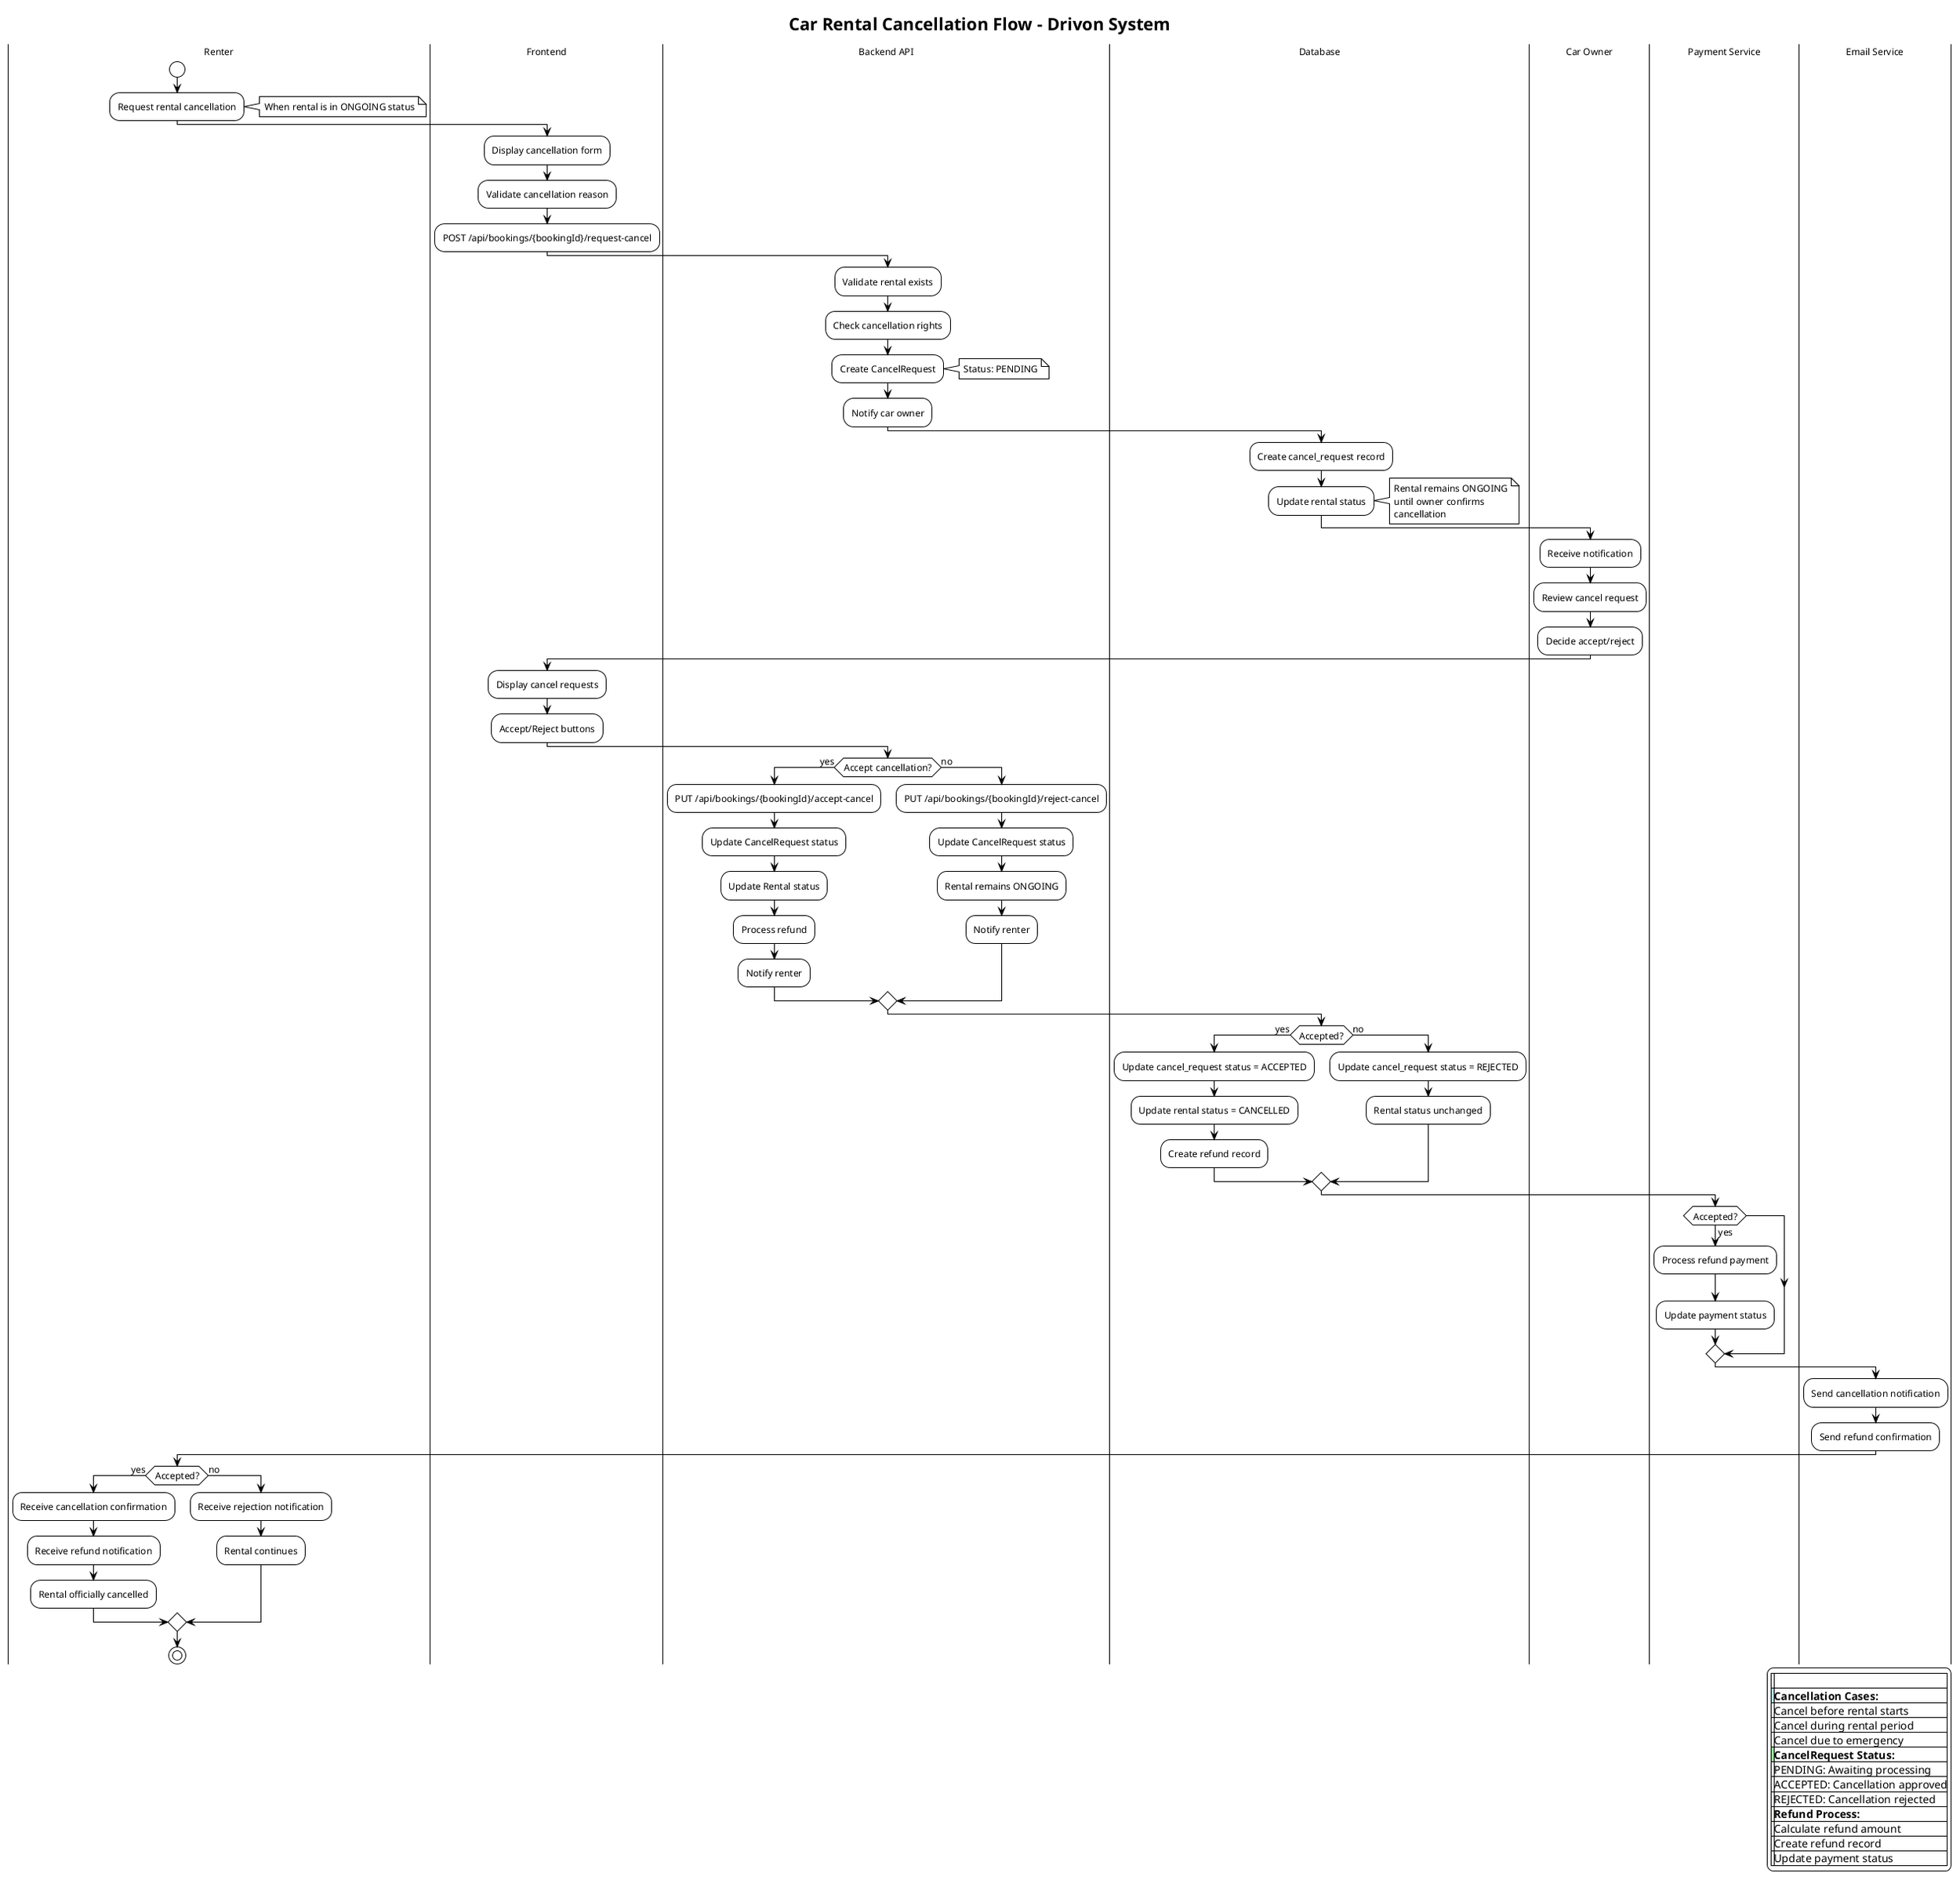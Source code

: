 @startuml Car Rental Cancellation Swimlane Diagram
!theme plain
skinparam backgroundColor #FFFFFF
skinparam handwritten false
skinparam defaultFontName Arial
skinparam defaultFontSize 12

title Car Rental Cancellation Flow - Drivon System

|Renter|
start
:Request rental cancellation;
note right
When rental is in ONGOING status
end note

|Frontend|
:Display cancellation form;
:Validate cancellation reason;
:POST /api/bookings/{bookingId}/request-cancel;

|Backend API|
:Validate rental exists;
:Check cancellation rights;
:Create CancelRequest;
note right
Status: PENDING
end note
:Notify car owner;

|Database|
:Create cancel_request record;
:Update rental status;
note right
Rental remains ONGOING
until owner confirms
cancellation
end note

|Car Owner|
:Receive notification;
:Review cancel request;
:Decide accept/reject;

|Frontend|
:Display cancel requests;
:Accept/Reject buttons;

|Backend API|
if (Accept cancellation?) then (yes)
  :PUT /api/bookings/{bookingId}/accept-cancel;
  :Update CancelRequest status;
  :Update Rental status;
  :Process refund;
  :Notify renter;
else (no)
  :PUT /api/bookings/{bookingId}/reject-cancel;
  :Update CancelRequest status;
  :Rental remains ONGOING;
  :Notify renter;
endif

|Database|
if (Accepted?) then (yes)
  :Update cancel_request status = ACCEPTED;
  :Update rental status = CANCELLED;
  :Create refund record;
else (no)
  :Update cancel_request status = REJECTED;
  :Rental status unchanged;
endif

|Payment Service|
if (Accepted?) then (yes)
  :Process refund payment;
  :Update payment status;
endif

|Email Service|
:Send cancellation notification;
:Send refund confirmation;

|Renter|
if (Accepted?) then (yes)
  :Receive cancellation confirmation;
  :Receive refund notification;
  :Rental officially cancelled;
else (no)
  :Receive rejection notification;
  :Rental continues;
endif
stop

legend right
|= |= |
|<#lightblue>|**Cancellation Cases:**|
| |Cancel before rental starts|
| |Cancel during rental period|
| |Cancel due to emergency|
|<#lightgreen>|**CancelRequest Status:**|
| |PENDING: Awaiting processing|
| |ACCEPTED: Cancellation approved|
| |REJECTED: Cancellation rejected|
|<#lightyellow>|**Refund Process:**|
| |Calculate refund amount|
| |Create refund record|
| |Update payment status|
endlegend

@enduml 
